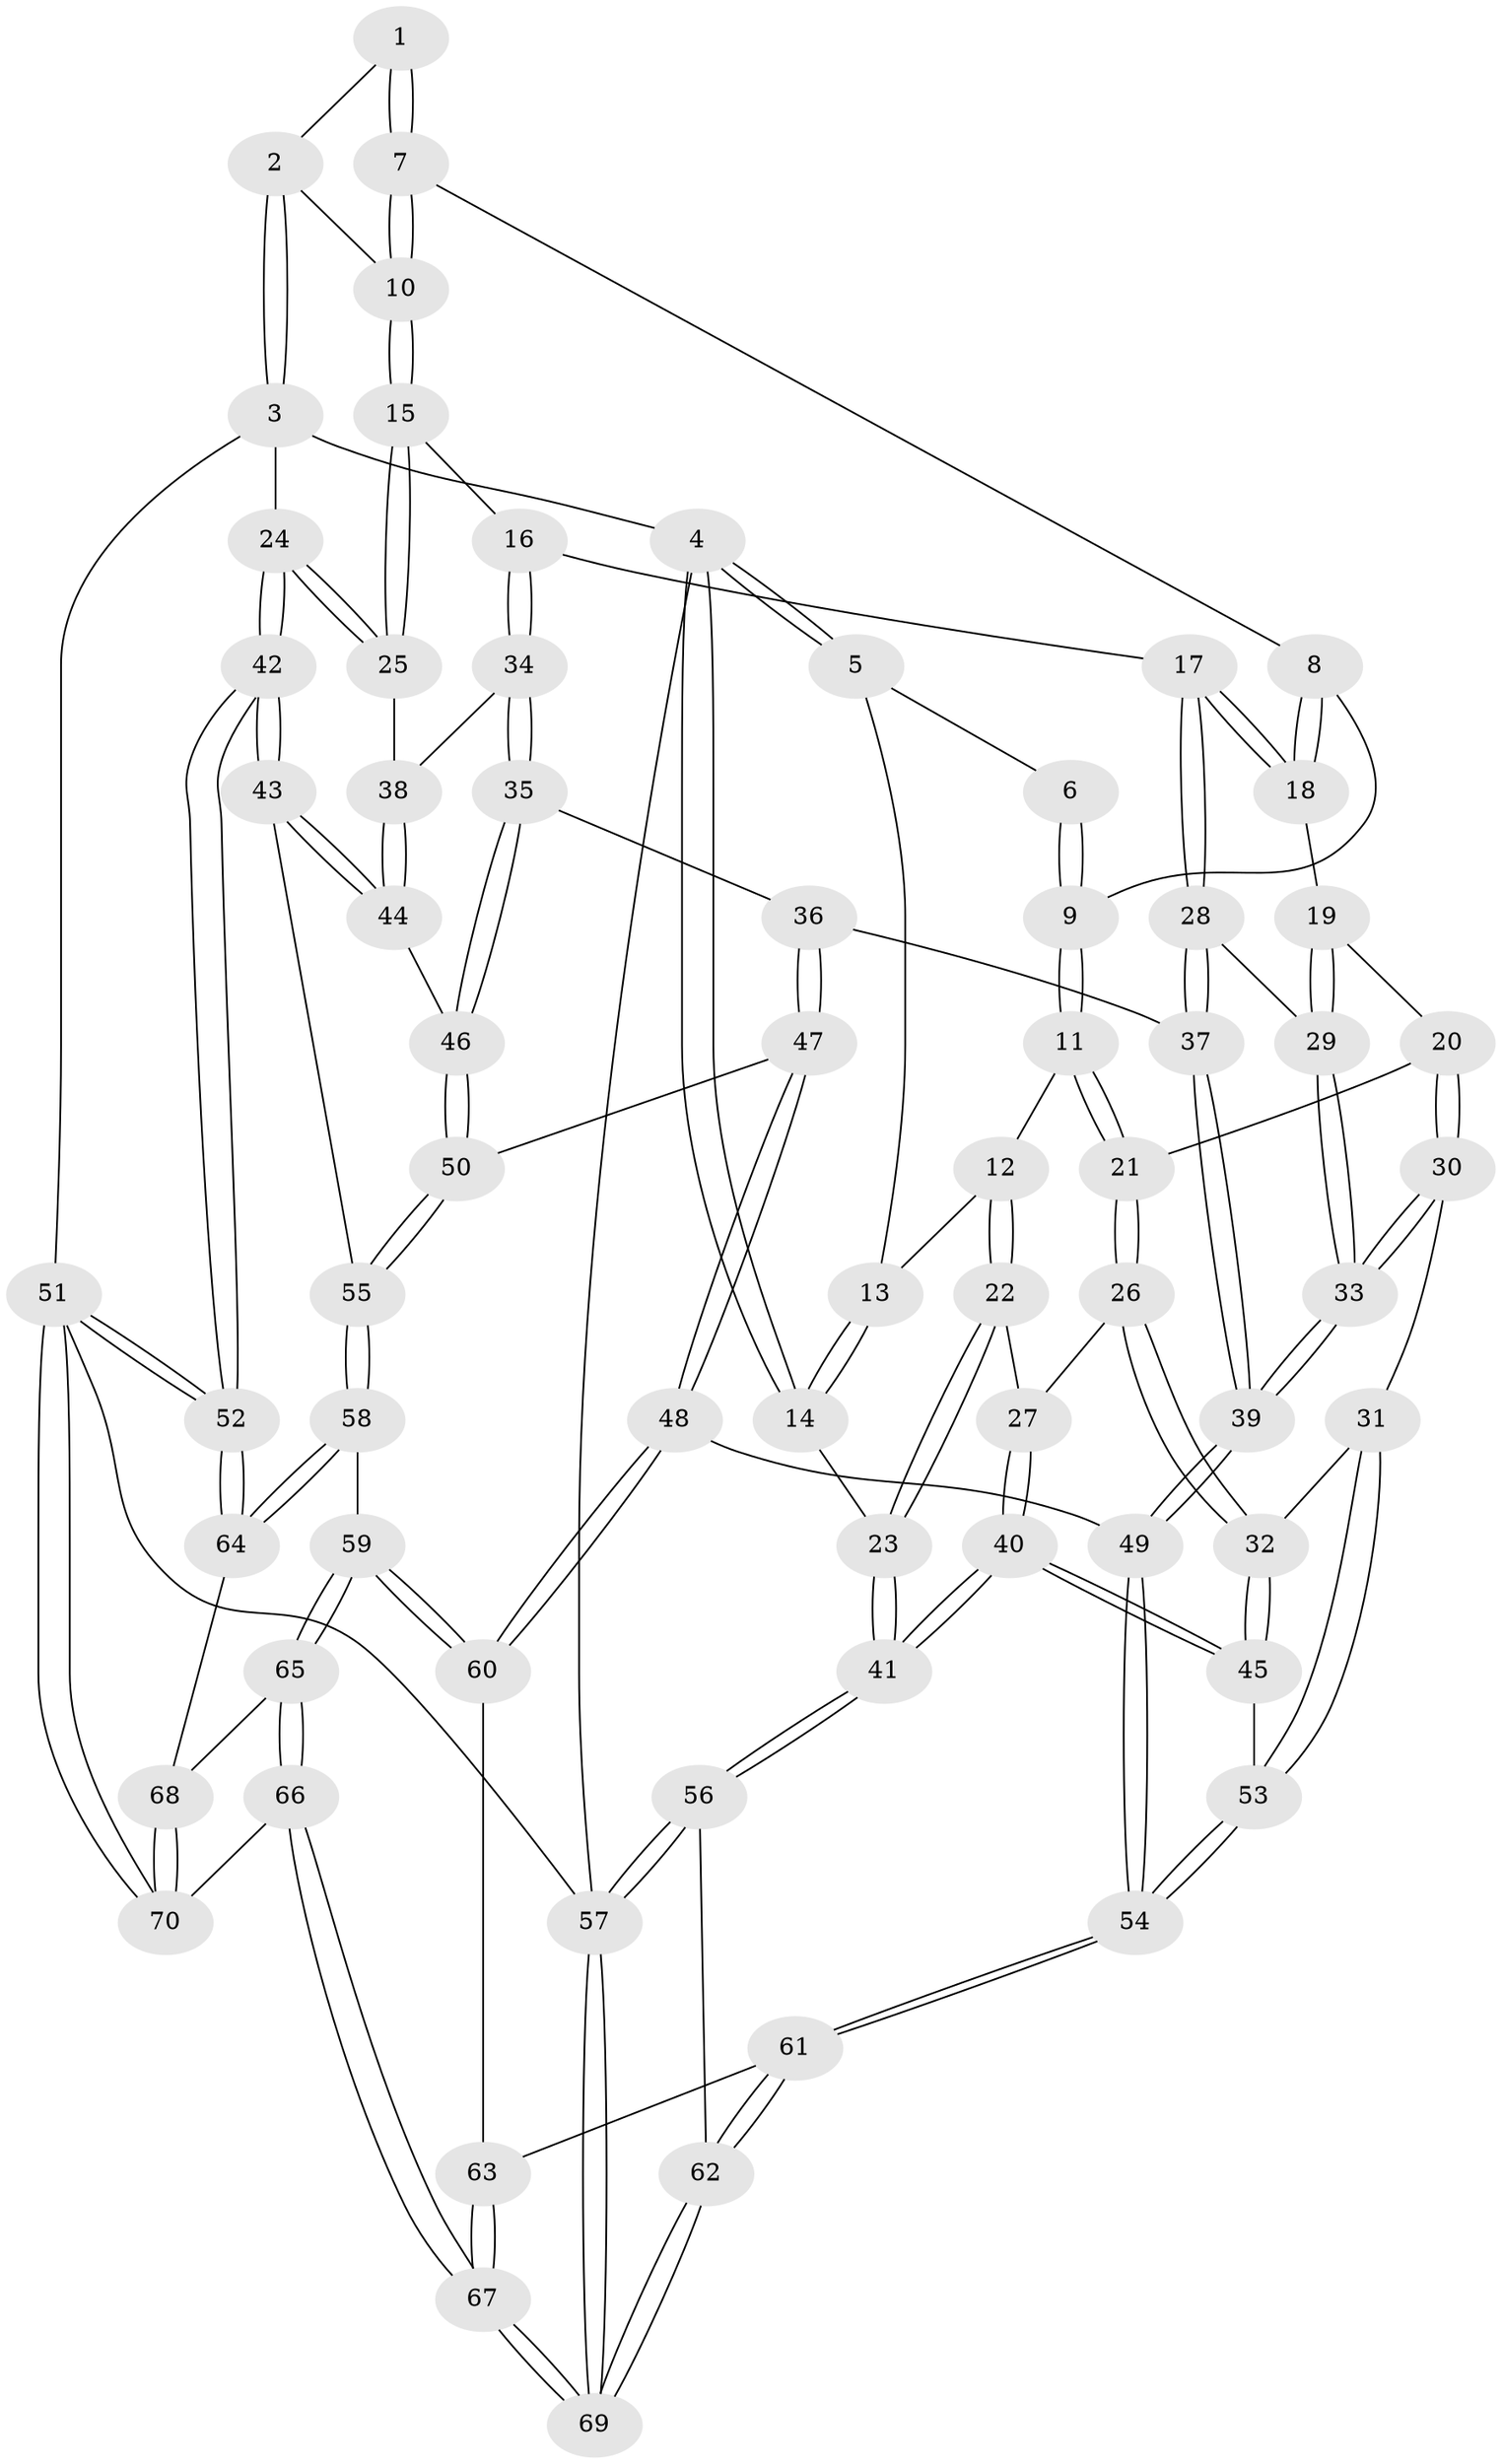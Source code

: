 // coarse degree distribution, {3: 0.0975609756097561, 5: 0.24390243902439024, 6: 0.14634146341463414, 4: 0.5121951219512195}
// Generated by graph-tools (version 1.1) at 2025/24/03/03/25 07:24:35]
// undirected, 70 vertices, 172 edges
graph export_dot {
graph [start="1"]
  node [color=gray90,style=filled];
  1 [pos="+0.5495890009700422+0"];
  2 [pos="+0.7873231330436704+0"];
  3 [pos="+1+0"];
  4 [pos="+0+0"];
  5 [pos="+0+0"];
  6 [pos="+0.33285284755202726+0"];
  7 [pos="+0.5543688915879532+0.11883495525731667"];
  8 [pos="+0.4913268184055636+0.14779387898178387"];
  9 [pos="+0.3285358550880503+0.09112510676060566"];
  10 [pos="+0.7150278168352783+0.15611821650588098"];
  11 [pos="+0.2902871277440617+0.14700638534491903"];
  12 [pos="+0.13562822140814088+0.1717889391631629"];
  13 [pos="+0.08231576805926437+0.06472824733042348"];
  14 [pos="+0+0.2796454876738943"];
  15 [pos="+0.734942812060351+0.2018287587011256"];
  16 [pos="+0.7091864412261595+0.25229140087757024"];
  17 [pos="+0.6975024430322205+0.25773431231865984"];
  18 [pos="+0.5030982593016924+0.22140560750879693"];
  19 [pos="+0.4955086362831026+0.2560898012397287"];
  20 [pos="+0.37730030489729477+0.29245305190969423"];
  21 [pos="+0.31079311664211634+0.2330260587075866"];
  22 [pos="+0.06279936693799873+0.24872683913772894"];
  23 [pos="+0+0.3303371709870708"];
  24 [pos="+1+0.10922011985926995"];
  25 [pos="+0.9650209595043449+0.22506809714849985"];
  26 [pos="+0.23417903389752662+0.3676320347453581"];
  27 [pos="+0.16609420949496906+0.3464654537115072"];
  28 [pos="+0.6078774442659451+0.3223981032412939"];
  29 [pos="+0.531864474813378+0.3258500763325651"];
  30 [pos="+0.411575786823229+0.399843739569979"];
  31 [pos="+0.2925971146382695+0.4293024402397422"];
  32 [pos="+0.23436510704981872+0.3681415656177102"];
  33 [pos="+0.45771531519224506+0.42894189581037845"];
  34 [pos="+0.7452287602509442+0.3809202796598102"];
  35 [pos="+0.7461854901418203+0.39046439858733584"];
  36 [pos="+0.6330085996430106+0.4331770797115015"];
  37 [pos="+0.6123869400766957+0.411632841922682"];
  38 [pos="+0.9236308494311914+0.322345398578933"];
  39 [pos="+0.4669953176742216+0.4510746839232297"];
  40 [pos="+0.04246672943659397+0.5470693809041398"];
  41 [pos="+0+0.6228651924026907"];
  42 [pos="+1+0.544422184540282"];
  43 [pos="+0.9551334966698903+0.51495456482568"];
  44 [pos="+0.8932286050256922+0.4447772697275636"];
  45 [pos="+0.12293323290121354+0.5310600942656547"];
  46 [pos="+0.7790713346508915+0.4493624275997216"];
  47 [pos="+0.6305134040360877+0.5417147693647018"];
  48 [pos="+0.5839869694713792+0.5731282473691526"];
  49 [pos="+0.47677933932356775+0.5313456717437544"];
  50 [pos="+0.7431567635061619+0.5304801185587901"];
  51 [pos="+1+1"];
  52 [pos="+1+1"];
  53 [pos="+0.2704706554966352+0.5455817079495701"];
  54 [pos="+0.3533417486560448+0.633165974597303"];
  55 [pos="+0.8241877139034522+0.6595351230404038"];
  56 [pos="+0+0.6297092724928557"];
  57 [pos="+0+1"];
  58 [pos="+0.8223798614825307+0.7001760804539184"];
  59 [pos="+0.6218159866333051+0.7187473989515483"];
  60 [pos="+0.6177385340348175+0.7171148229639756"];
  61 [pos="+0.3387493424131922+0.7475496821170997"];
  62 [pos="+0.31721740000367954+0.7864263051790362"];
  63 [pos="+0.6113226508739391+0.7207628815295677"];
  64 [pos="+0.9188751322182135+0.8327308741485083"];
  65 [pos="+0.6721906342136468+0.858654197344413"];
  66 [pos="+0.5340658157751517+1"];
  67 [pos="+0.4241030227964919+1"];
  68 [pos="+0.8962705165845631+0.8421721106420778"];
  69 [pos="+0.3553906232160313+1"];
  70 [pos="+0.5470195450568983+1"];
  1 -- 2;
  1 -- 7;
  1 -- 7;
  2 -- 3;
  2 -- 3;
  2 -- 10;
  3 -- 4;
  3 -- 24;
  3 -- 51;
  4 -- 5;
  4 -- 5;
  4 -- 14;
  4 -- 14;
  4 -- 57;
  5 -- 6;
  5 -- 13;
  6 -- 9;
  6 -- 9;
  7 -- 8;
  7 -- 10;
  7 -- 10;
  8 -- 9;
  8 -- 18;
  8 -- 18;
  9 -- 11;
  9 -- 11;
  10 -- 15;
  10 -- 15;
  11 -- 12;
  11 -- 21;
  11 -- 21;
  12 -- 13;
  12 -- 22;
  12 -- 22;
  13 -- 14;
  13 -- 14;
  14 -- 23;
  15 -- 16;
  15 -- 25;
  15 -- 25;
  16 -- 17;
  16 -- 34;
  16 -- 34;
  17 -- 18;
  17 -- 18;
  17 -- 28;
  17 -- 28;
  18 -- 19;
  19 -- 20;
  19 -- 29;
  19 -- 29;
  20 -- 21;
  20 -- 30;
  20 -- 30;
  21 -- 26;
  21 -- 26;
  22 -- 23;
  22 -- 23;
  22 -- 27;
  23 -- 41;
  23 -- 41;
  24 -- 25;
  24 -- 25;
  24 -- 42;
  24 -- 42;
  25 -- 38;
  26 -- 27;
  26 -- 32;
  26 -- 32;
  27 -- 40;
  27 -- 40;
  28 -- 29;
  28 -- 37;
  28 -- 37;
  29 -- 33;
  29 -- 33;
  30 -- 31;
  30 -- 33;
  30 -- 33;
  31 -- 32;
  31 -- 53;
  31 -- 53;
  32 -- 45;
  32 -- 45;
  33 -- 39;
  33 -- 39;
  34 -- 35;
  34 -- 35;
  34 -- 38;
  35 -- 36;
  35 -- 46;
  35 -- 46;
  36 -- 37;
  36 -- 47;
  36 -- 47;
  37 -- 39;
  37 -- 39;
  38 -- 44;
  38 -- 44;
  39 -- 49;
  39 -- 49;
  40 -- 41;
  40 -- 41;
  40 -- 45;
  40 -- 45;
  41 -- 56;
  41 -- 56;
  42 -- 43;
  42 -- 43;
  42 -- 52;
  42 -- 52;
  43 -- 44;
  43 -- 44;
  43 -- 55;
  44 -- 46;
  45 -- 53;
  46 -- 50;
  46 -- 50;
  47 -- 48;
  47 -- 48;
  47 -- 50;
  48 -- 49;
  48 -- 60;
  48 -- 60;
  49 -- 54;
  49 -- 54;
  50 -- 55;
  50 -- 55;
  51 -- 52;
  51 -- 52;
  51 -- 70;
  51 -- 70;
  51 -- 57;
  52 -- 64;
  52 -- 64;
  53 -- 54;
  53 -- 54;
  54 -- 61;
  54 -- 61;
  55 -- 58;
  55 -- 58;
  56 -- 57;
  56 -- 57;
  56 -- 62;
  57 -- 69;
  57 -- 69;
  58 -- 59;
  58 -- 64;
  58 -- 64;
  59 -- 60;
  59 -- 60;
  59 -- 65;
  59 -- 65;
  60 -- 63;
  61 -- 62;
  61 -- 62;
  61 -- 63;
  62 -- 69;
  62 -- 69;
  63 -- 67;
  63 -- 67;
  64 -- 68;
  65 -- 66;
  65 -- 66;
  65 -- 68;
  66 -- 67;
  66 -- 67;
  66 -- 70;
  67 -- 69;
  67 -- 69;
  68 -- 70;
  68 -- 70;
}
